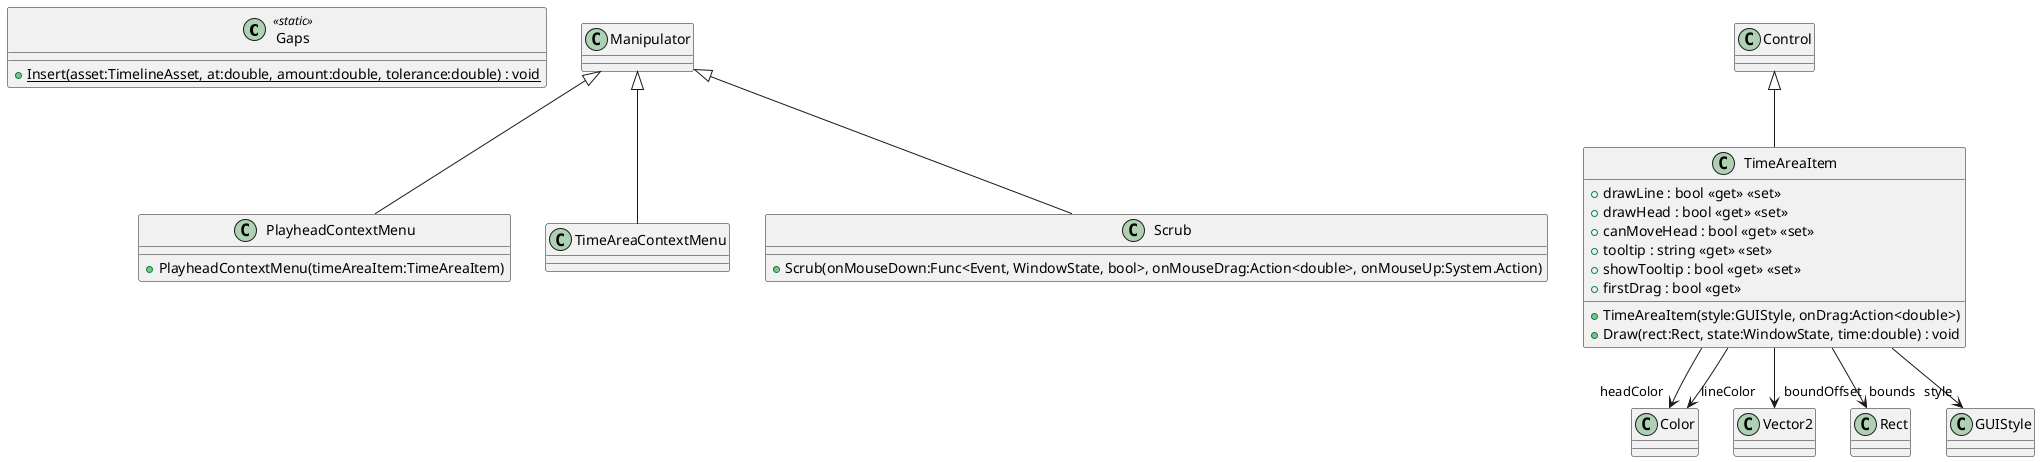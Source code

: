 @startuml
class Gaps <<static>> {
    + {static} Insert(asset:TimelineAsset, at:double, amount:double, tolerance:double) : void
}
class PlayheadContextMenu {
    + PlayheadContextMenu(timeAreaItem:TimeAreaItem)
}
class TimeAreaContextMenu {
}
class Scrub {
    + Scrub(onMouseDown:Func<Event, WindowState, bool>, onMouseDrag:Action<double>, onMouseUp:System.Action)
}
class TimeAreaItem {
    + drawLine : bool <<get>> <<set>>
    + drawHead : bool <<get>> <<set>>
    + canMoveHead : bool <<get>> <<set>>
    + tooltip : string <<get>> <<set>>
    + showTooltip : bool <<get>> <<set>>
    + firstDrag : bool <<get>>
    + TimeAreaItem(style:GUIStyle, onDrag:Action<double>)
    + Draw(rect:Rect, state:WindowState, time:double) : void
}
Manipulator <|-- PlayheadContextMenu
Manipulator <|-- TimeAreaContextMenu
Manipulator <|-- Scrub
Control <|-- TimeAreaItem
TimeAreaItem --> "headColor" Color
TimeAreaItem --> "lineColor" Color
TimeAreaItem --> "boundOffset" Vector2
TimeAreaItem --> "bounds" Rect
TimeAreaItem --> "style" GUIStyle
@enduml
